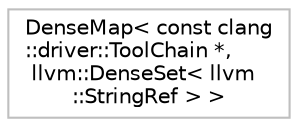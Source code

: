 digraph "Graphical Class Hierarchy"
{
 // LATEX_PDF_SIZE
  bgcolor="transparent";
  edge [fontname="Helvetica",fontsize="10",labelfontname="Helvetica",labelfontsize="10"];
  node [fontname="Helvetica",fontsize="10",shape=record];
  rankdir="LR";
  Node0 [label="DenseMap\< const clang\l::driver::ToolChain *,\l llvm::DenseSet\< llvm\l::StringRef \> \>",height=0.2,width=0.4,color="grey75",tooltip=" "];
}
